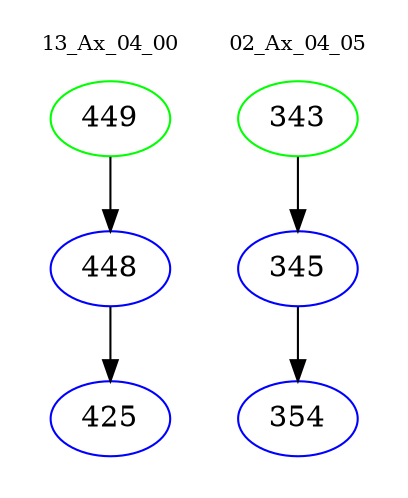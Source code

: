 digraph{
subgraph cluster_0 {
color = white
label = "13_Ax_04_00";
fontsize=10;
T0_449 [label="449", color="green"]
T0_449 -> T0_448 [color="black"]
T0_448 [label="448", color="blue"]
T0_448 -> T0_425 [color="black"]
T0_425 [label="425", color="blue"]
}
subgraph cluster_1 {
color = white
label = "02_Ax_04_05";
fontsize=10;
T1_343 [label="343", color="green"]
T1_343 -> T1_345 [color="black"]
T1_345 [label="345", color="blue"]
T1_345 -> T1_354 [color="black"]
T1_354 [label="354", color="blue"]
}
}
